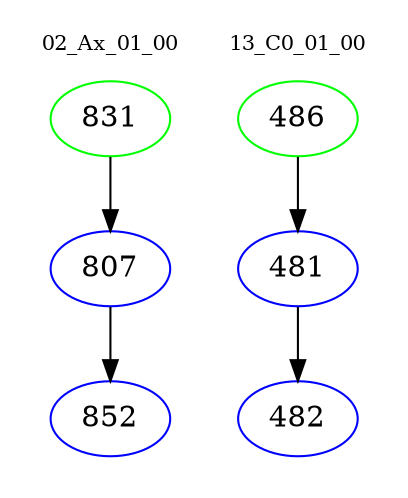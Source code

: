 digraph{
subgraph cluster_0 {
color = white
label = "02_Ax_01_00";
fontsize=10;
T0_831 [label="831", color="green"]
T0_831 -> T0_807 [color="black"]
T0_807 [label="807", color="blue"]
T0_807 -> T0_852 [color="black"]
T0_852 [label="852", color="blue"]
}
subgraph cluster_1 {
color = white
label = "13_C0_01_00";
fontsize=10;
T1_486 [label="486", color="green"]
T1_486 -> T1_481 [color="black"]
T1_481 [label="481", color="blue"]
T1_481 -> T1_482 [color="black"]
T1_482 [label="482", color="blue"]
}
}
